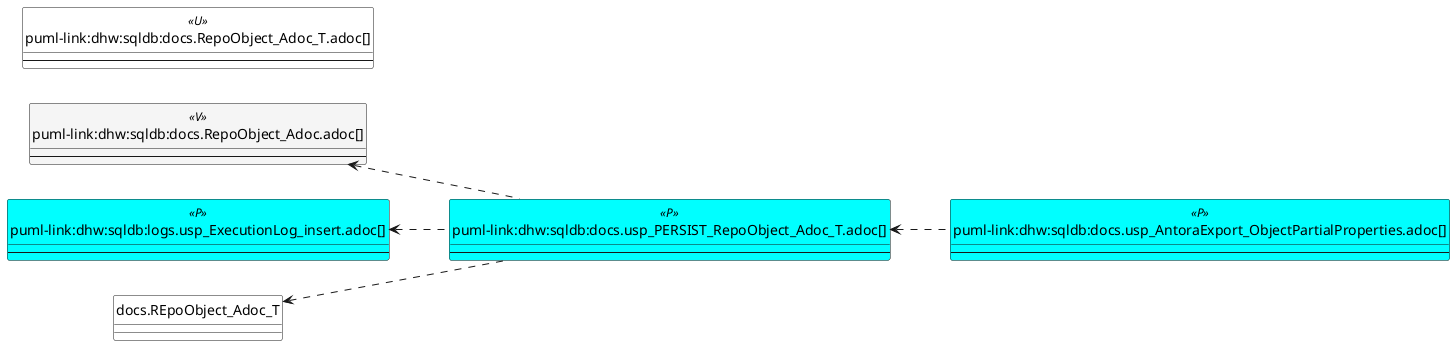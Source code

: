 @startuml
left to right direction
'top to bottom direction
hide circle
'avoide "." issues:
set namespaceSeparator none


skinparam class {
  BackgroundColor White
  BackgroundColor<<FN>> Yellow
  BackgroundColor<<FS>> Yellow
  BackgroundColor<<FT>> LightGray
  BackgroundColor<<IF>> Yellow
  BackgroundColor<<IS>> Yellow
  BackgroundColor<<P>> Aqua
  BackgroundColor<<PC>> Aqua
  BackgroundColor<<SN>> Yellow
  BackgroundColor<<SO>> SlateBlue
  BackgroundColor<<TF>> LightGray
  BackgroundColor<<TR>> Tomato
  BackgroundColor<<U>> White
  BackgroundColor<<V>> WhiteSmoke
  BackgroundColor<<X>> Aqua
  BackgroundColor<<external>> AliceBlue
}


entity "puml-link:dhw:sqldb:docs.RepoObject_Adoc.adoc[]" as docs.RepoObject_Adoc << V >> {
  --
}

entity "puml-link:dhw:sqldb:docs.RepoObject_Adoc_T.adoc[]" as docs.RepoObject_Adoc_T << U >> {
  --
}

entity "puml-link:dhw:sqldb:docs.usp_AntoraExport_ObjectPartialProperties.adoc[]" as docs.usp_AntoraExport_ObjectPartialProperties << P >> {
  --
}

entity "puml-link:dhw:sqldb:docs.usp_PERSIST_RepoObject_Adoc_T.adoc[]" as docs.usp_PERSIST_RepoObject_Adoc_T << P >> {
  --
}

entity "puml-link:dhw:sqldb:logs.usp_ExecutionLog_insert.adoc[]" as logs.usp_ExecutionLog_insert << P >> {
  --
}

docs.RepoObject_Adoc <.. docs.usp_PERSIST_RepoObject_Adoc_T
docs.REpoObject_Adoc_T <.. docs.usp_PERSIST_RepoObject_Adoc_T
docs.usp_PERSIST_RepoObject_Adoc_T <.. docs.usp_AntoraExport_ObjectPartialProperties
logs.usp_ExecutionLog_insert <.. docs.usp_PERSIST_RepoObject_Adoc_T
@enduml

